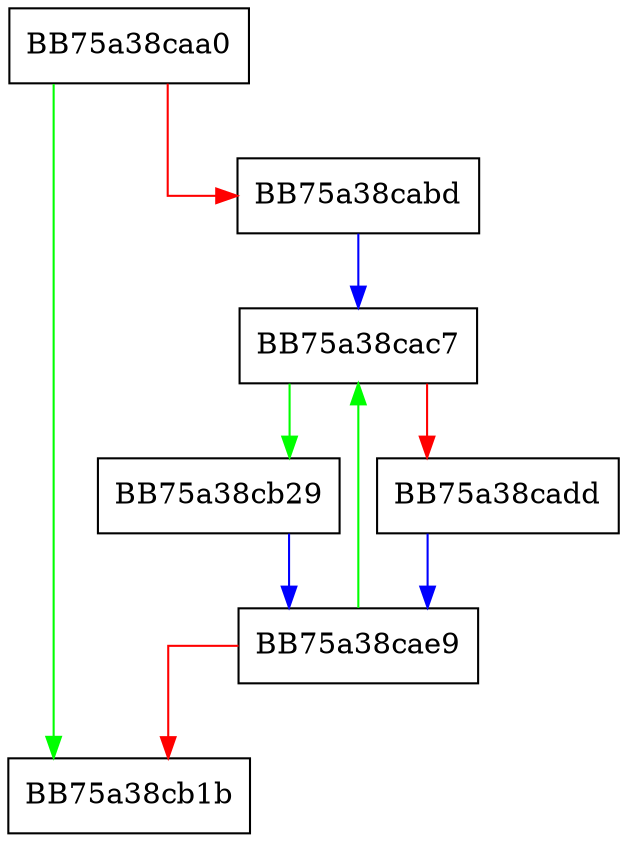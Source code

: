 digraph CRCUpperStringW {
  node [shape="box"];
  graph [splines=ortho];
  BB75a38caa0 -> BB75a38cb1b [color="green"];
  BB75a38caa0 -> BB75a38cabd [color="red"];
  BB75a38cabd -> BB75a38cac7 [color="blue"];
  BB75a38cac7 -> BB75a38cb29 [color="green"];
  BB75a38cac7 -> BB75a38cadd [color="red"];
  BB75a38cadd -> BB75a38cae9 [color="blue"];
  BB75a38cae9 -> BB75a38cac7 [color="green"];
  BB75a38cae9 -> BB75a38cb1b [color="red"];
  BB75a38cb29 -> BB75a38cae9 [color="blue"];
}